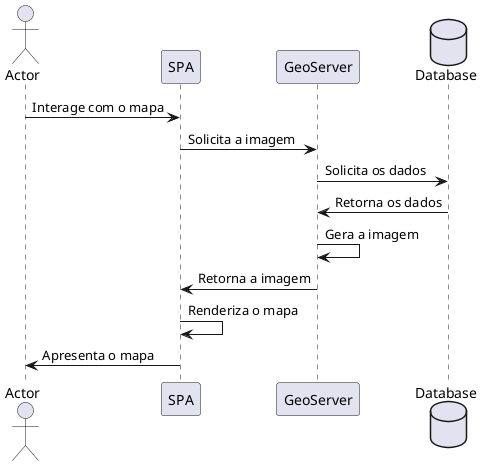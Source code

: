 @startuml
actor Actor as Actor
Actor -> SPA : Interage com o mapa
SPA -> GeoServer : Solicita a imagem
database Database as Database
GeoServer -> Database : Solicita os dados
Database -> GeoServer : Retorna os dados
GeoServer -> GeoServer : Gera a imagem
GeoServer -> SPA : Retorna a imagem
SPA -> SPA : Renderiza o mapa
SPA -> Actor : Apresenta o mapa
@enduml
